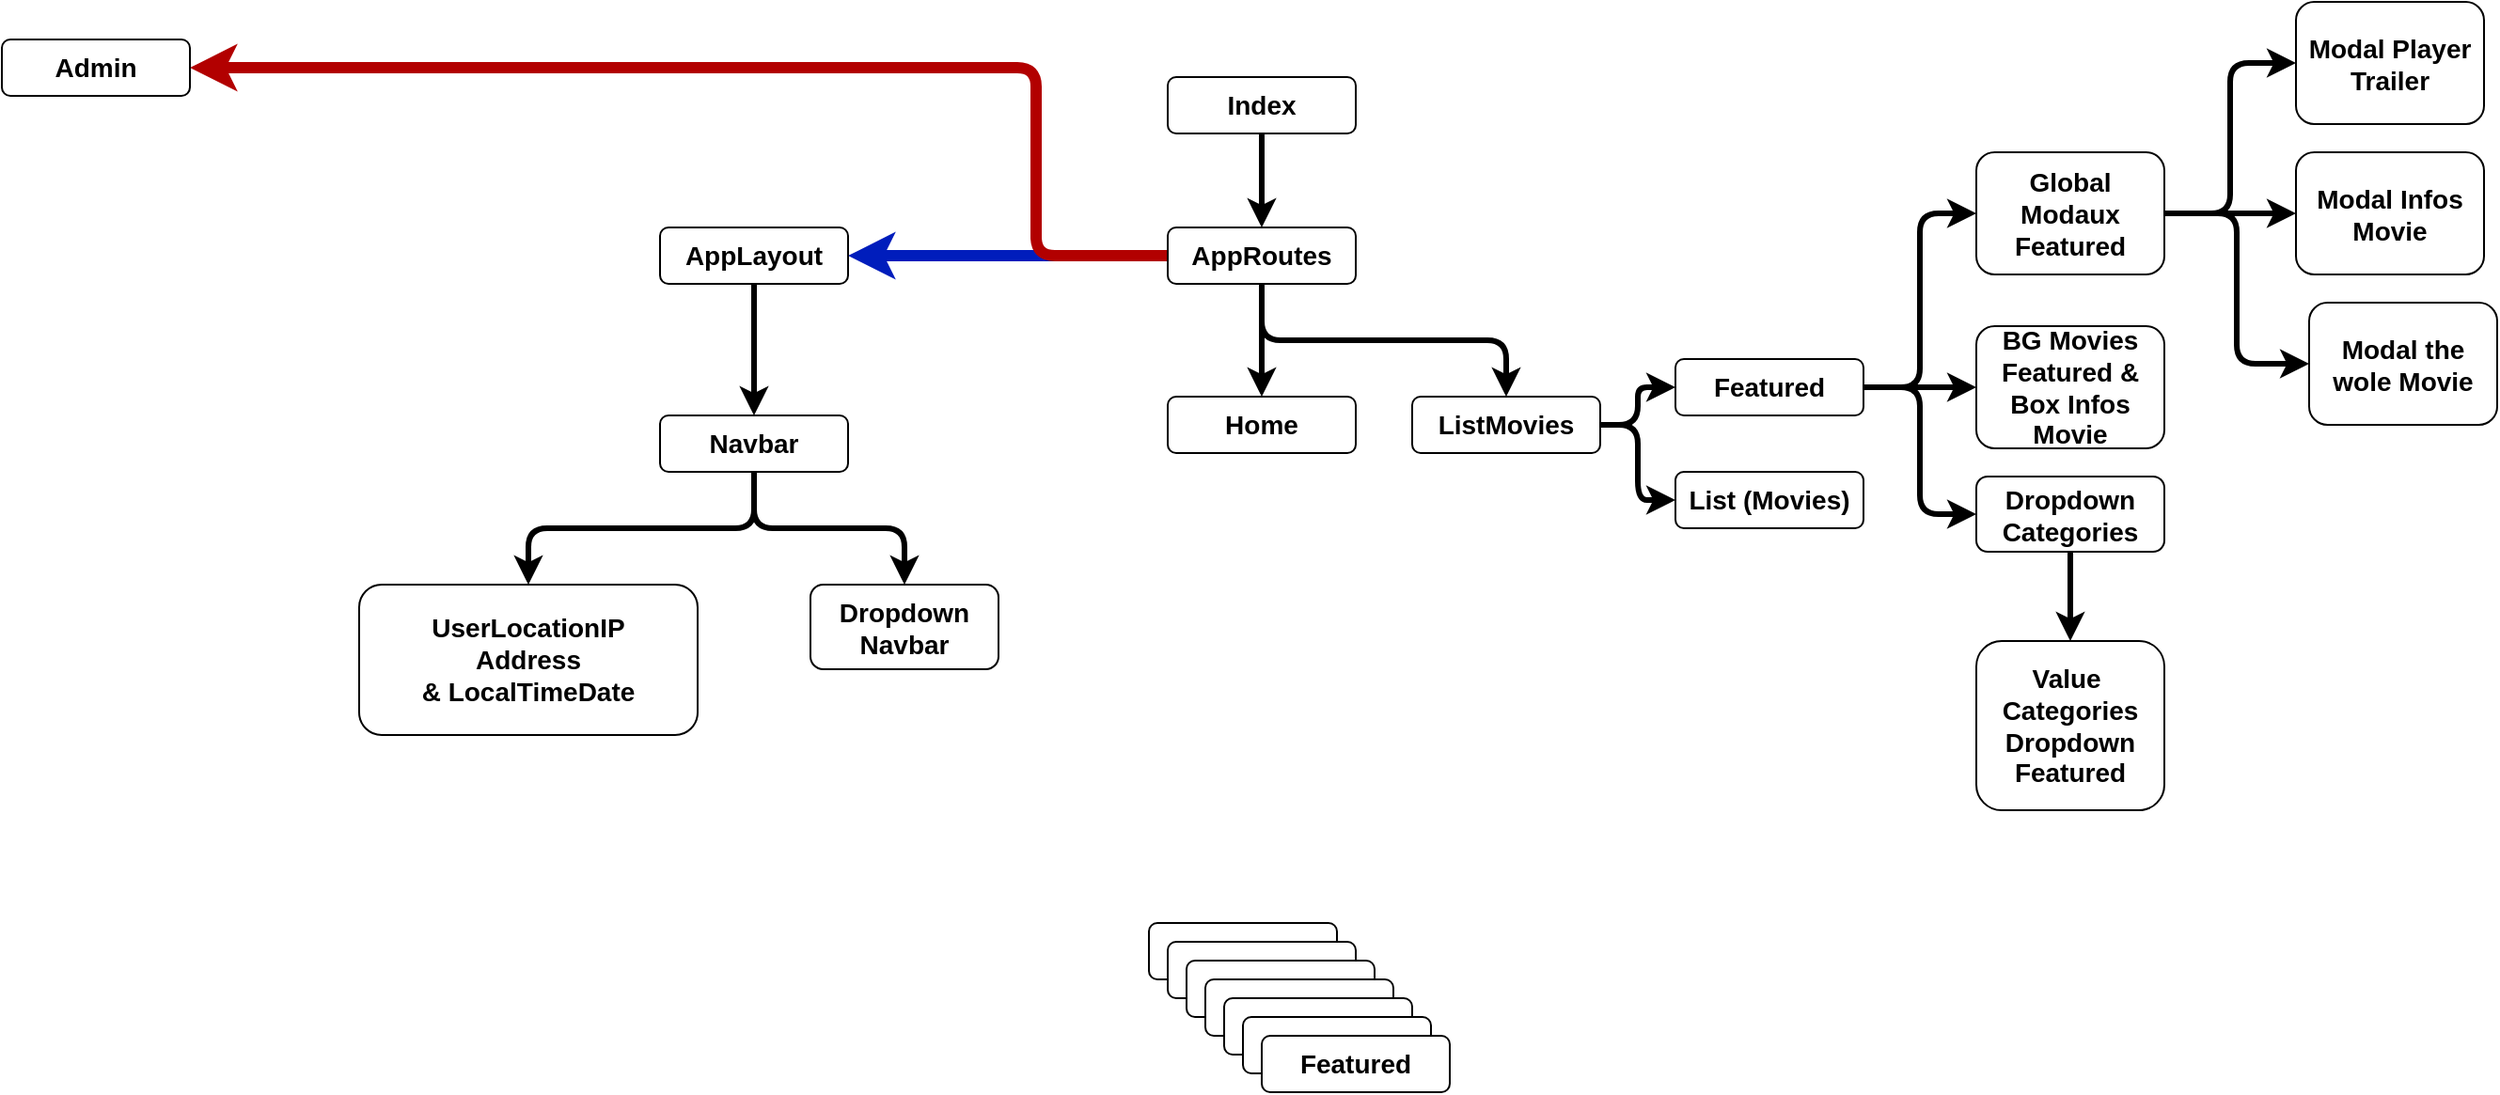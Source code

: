 <mxfile>
    <diagram id="JY6TP3y8Uayt1ppfsvsU" name="Page-1">
        <mxGraphModel dx="2172" dy="1546" grid="1" gridSize="10" guides="1" tooltips="1" connect="1" arrows="1" fold="1" page="1" pageScale="1" pageWidth="827" pageHeight="1169" math="0" shadow="0">
            <root>
                <mxCell id="0"/>
                <mxCell id="1" parent="0"/>
                <mxCell id="40" style="edgeStyle=none;html=1;exitX=0.5;exitY=1;exitDx=0;exitDy=0;entryX=0.5;entryY=0;entryDx=0;entryDy=0;fontSize=14;strokeWidth=3;" edge="1" parent="1" source="7" target="8">
                    <mxGeometry relative="1" as="geometry"/>
                </mxCell>
                <mxCell id="7" value="&lt;font style=&quot;font-size: 14px;&quot;&gt;&lt;b style=&quot;&quot;&gt;Index&lt;/b&gt;&lt;/font&gt;" style="rounded=1;whiteSpace=wrap;html=1;" vertex="1" parent="1">
                    <mxGeometry x="220" y="-10" width="100" height="30" as="geometry"/>
                </mxCell>
                <mxCell id="41" style="edgeStyle=none;html=1;exitX=0.5;exitY=1;exitDx=0;exitDy=0;strokeWidth=3;fontSize=14;" edge="1" parent="1" source="8" target="11">
                    <mxGeometry relative="1" as="geometry"/>
                </mxCell>
                <mxCell id="42" style="edgeStyle=orthogonalEdgeStyle;html=1;exitX=0.5;exitY=1;exitDx=0;exitDy=0;entryX=0.5;entryY=0;entryDx=0;entryDy=0;strokeWidth=3;fontSize=14;" edge="1" parent="1" source="8" target="10">
                    <mxGeometry relative="1" as="geometry"/>
                </mxCell>
                <mxCell id="53" style="edgeStyle=orthogonalEdgeStyle;html=1;exitX=0;exitY=0.5;exitDx=0;exitDy=0;strokeWidth=6;fontSize=14;fillColor=#0050ef;strokeColor=#001DBC;" edge="1" parent="1" source="8" target="17">
                    <mxGeometry relative="1" as="geometry"/>
                </mxCell>
                <mxCell id="57" style="edgeStyle=orthogonalEdgeStyle;html=1;exitX=0;exitY=0.5;exitDx=0;exitDy=0;entryX=1;entryY=0.5;entryDx=0;entryDy=0;strokeWidth=6;fontSize=14;fillColor=#e51400;strokeColor=#B20000;" edge="1" parent="1" source="8" target="56">
                    <mxGeometry relative="1" as="geometry">
                        <Array as="points">
                            <mxPoint x="150" y="85"/>
                            <mxPoint x="150" y="-15"/>
                        </Array>
                    </mxGeometry>
                </mxCell>
                <mxCell id="8" value="&lt;font style=&quot;font-size: 14px;&quot;&gt;&lt;b&gt;AppRoutes&lt;/b&gt;&lt;/font&gt;" style="rounded=1;whiteSpace=wrap;html=1;" vertex="1" parent="1">
                    <mxGeometry x="220" y="70" width="100" height="30" as="geometry"/>
                </mxCell>
                <mxCell id="46" style="edgeStyle=orthogonalEdgeStyle;html=1;exitX=1;exitY=0.5;exitDx=0;exitDy=0;entryX=0;entryY=0.5;entryDx=0;entryDy=0;strokeWidth=3;fontSize=14;" edge="1" parent="1" source="9" target="38">
                    <mxGeometry relative="1" as="geometry"/>
                </mxCell>
                <mxCell id="47" style="edgeStyle=orthogonalEdgeStyle;html=1;exitX=1;exitY=0.5;exitDx=0;exitDy=0;entryX=0;entryY=0.5;entryDx=0;entryDy=0;strokeWidth=3;fontSize=14;" edge="1" parent="1" source="9" target="30">
                    <mxGeometry relative="1" as="geometry"/>
                </mxCell>
                <mxCell id="48" style="edgeStyle=orthogonalEdgeStyle;html=1;exitX=1;exitY=0.5;exitDx=0;exitDy=0;entryX=0;entryY=0.5;entryDx=0;entryDy=0;strokeWidth=3;fontSize=14;" edge="1" parent="1" source="9" target="32">
                    <mxGeometry relative="1" as="geometry"/>
                </mxCell>
                <mxCell id="9" value="&lt;font style=&quot;font-size: 14px;&quot;&gt;&lt;b&gt;Featured&lt;/b&gt;&lt;/font&gt;" style="rounded=1;whiteSpace=wrap;html=1;" vertex="1" parent="1">
                    <mxGeometry x="490" y="140" width="100" height="30" as="geometry"/>
                </mxCell>
                <mxCell id="44" style="edgeStyle=orthogonalEdgeStyle;html=1;exitX=1;exitY=0.5;exitDx=0;exitDy=0;entryX=0;entryY=0.5;entryDx=0;entryDy=0;strokeWidth=3;fontSize=14;" edge="1" parent="1" source="10" target="9">
                    <mxGeometry relative="1" as="geometry"/>
                </mxCell>
                <mxCell id="45" style="edgeStyle=orthogonalEdgeStyle;html=1;exitX=1;exitY=0.5;exitDx=0;exitDy=0;entryX=0;entryY=0.5;entryDx=0;entryDy=0;strokeWidth=3;fontSize=14;" edge="1" parent="1" source="10" target="22">
                    <mxGeometry relative="1" as="geometry"/>
                </mxCell>
                <mxCell id="10" value="&lt;font style=&quot;font-size: 14px;&quot;&gt;&lt;b&gt;ListMovies&lt;/b&gt;&lt;/font&gt;" style="rounded=1;whiteSpace=wrap;html=1;" vertex="1" parent="1">
                    <mxGeometry x="350" y="160" width="100" height="30" as="geometry"/>
                </mxCell>
                <mxCell id="11" value="&lt;font style=&quot;font-size: 14px;&quot;&gt;&lt;b&gt;Home&lt;/b&gt;&lt;/font&gt;" style="rounded=1;whiteSpace=wrap;html=1;" vertex="1" parent="1">
                    <mxGeometry x="220" y="160" width="100" height="30" as="geometry"/>
                </mxCell>
                <mxCell id="12" value="&lt;font style=&quot;font-size: 14px;&quot;&gt;&lt;b&gt;UserLocationIP&lt;br&gt;Address&lt;br&gt;&amp;amp; LocalTimeDate&lt;/b&gt;&lt;/font&gt;" style="rounded=1;whiteSpace=wrap;html=1;" vertex="1" parent="1">
                    <mxGeometry x="-210" y="260" width="180" height="80" as="geometry"/>
                </mxCell>
                <mxCell id="60" style="edgeStyle=orthogonalEdgeStyle;html=1;exitX=0.5;exitY=1;exitDx=0;exitDy=0;entryX=0.5;entryY=0;entryDx=0;entryDy=0;strokeWidth=3;fontSize=14;" edge="1" parent="1" source="13" target="12">
                    <mxGeometry relative="1" as="geometry"/>
                </mxCell>
                <mxCell id="62" style="edgeStyle=orthogonalEdgeStyle;html=1;exitX=0.5;exitY=1;exitDx=0;exitDy=0;strokeWidth=3;fontSize=14;" edge="1" parent="1" source="13" target="15">
                    <mxGeometry relative="1" as="geometry"/>
                </mxCell>
                <mxCell id="13" value="&lt;span style=&quot;font-size: 14px;&quot;&gt;&lt;b&gt;Navbar&lt;/b&gt;&lt;/span&gt;" style="rounded=1;whiteSpace=wrap;html=1;" vertex="1" parent="1">
                    <mxGeometry x="-50" y="170" width="100" height="30" as="geometry"/>
                </mxCell>
                <mxCell id="15" value="&lt;font style=&quot;font-size: 14px;&quot;&gt;&lt;b&gt;Dropdown Navbar&lt;/b&gt;&lt;/font&gt;" style="rounded=1;whiteSpace=wrap;html=1;" vertex="1" parent="1">
                    <mxGeometry x="30" y="260" width="100" height="45" as="geometry"/>
                </mxCell>
                <mxCell id="59" style="edgeStyle=orthogonalEdgeStyle;html=1;exitX=0.5;exitY=1;exitDx=0;exitDy=0;entryX=0.5;entryY=0;entryDx=0;entryDy=0;strokeWidth=3;fontSize=14;" edge="1" parent="1" source="17" target="13">
                    <mxGeometry relative="1" as="geometry"/>
                </mxCell>
                <mxCell id="17" value="&lt;font style=&quot;font-size: 14px;&quot;&gt;&lt;b&gt;AppLayout&lt;/b&gt;&lt;/font&gt;" style="rounded=1;whiteSpace=wrap;html=1;" vertex="1" parent="1">
                    <mxGeometry x="-50" y="70" width="100" height="30" as="geometry"/>
                </mxCell>
                <mxCell id="22" value="&lt;span style=&quot;font-size: 14px;&quot;&gt;&lt;b&gt;List (Movies)&lt;/b&gt;&lt;/span&gt;" style="rounded=1;whiteSpace=wrap;html=1;" vertex="1" parent="1">
                    <mxGeometry x="490" y="200" width="100" height="30" as="geometry"/>
                </mxCell>
                <mxCell id="23" value="&lt;font style=&quot;font-size: 14px;&quot;&gt;&lt;b&gt;Featured&lt;/b&gt;&lt;/font&gt;" style="rounded=1;whiteSpace=wrap;html=1;" vertex="1" parent="1">
                    <mxGeometry x="210" y="440" width="100" height="30" as="geometry"/>
                </mxCell>
                <mxCell id="24" value="&lt;font style=&quot;font-size: 14px;&quot;&gt;&lt;b&gt;Featured&lt;/b&gt;&lt;/font&gt;" style="rounded=1;whiteSpace=wrap;html=1;" vertex="1" parent="1">
                    <mxGeometry x="220" y="450" width="100" height="30" as="geometry"/>
                </mxCell>
                <mxCell id="25" value="&lt;font style=&quot;font-size: 14px;&quot;&gt;&lt;b&gt;Featured&lt;/b&gt;&lt;/font&gt;" style="rounded=1;whiteSpace=wrap;html=1;" vertex="1" parent="1">
                    <mxGeometry x="230" y="460" width="100" height="30" as="geometry"/>
                </mxCell>
                <mxCell id="26" value="&lt;font style=&quot;font-size: 14px;&quot;&gt;&lt;b&gt;Featured&lt;/b&gt;&lt;/font&gt;" style="rounded=1;whiteSpace=wrap;html=1;" vertex="1" parent="1">
                    <mxGeometry x="240" y="470" width="100" height="30" as="geometry"/>
                </mxCell>
                <mxCell id="27" value="&lt;font style=&quot;font-size: 14px;&quot;&gt;&lt;b&gt;Featured&lt;/b&gt;&lt;/font&gt;" style="rounded=1;whiteSpace=wrap;html=1;" vertex="1" parent="1">
                    <mxGeometry x="250" y="480" width="100" height="30" as="geometry"/>
                </mxCell>
                <mxCell id="28" value="&lt;font style=&quot;font-size: 14px;&quot;&gt;&lt;b&gt;Featured&lt;/b&gt;&lt;/font&gt;" style="rounded=1;whiteSpace=wrap;html=1;" vertex="1" parent="1">
                    <mxGeometry x="260" y="490" width="100" height="30" as="geometry"/>
                </mxCell>
                <mxCell id="29" value="&lt;font style=&quot;font-size: 14px;&quot;&gt;&lt;b&gt;Featured&lt;/b&gt;&lt;/font&gt;" style="rounded=1;whiteSpace=wrap;html=1;" vertex="1" parent="1">
                    <mxGeometry x="270" y="500" width="100" height="30" as="geometry"/>
                </mxCell>
                <mxCell id="52" style="edgeStyle=orthogonalEdgeStyle;html=1;exitX=0.5;exitY=1;exitDx=0;exitDy=0;entryX=0.5;entryY=0;entryDx=0;entryDy=0;strokeWidth=3;fontSize=14;" edge="1" parent="1" source="30" target="39">
                    <mxGeometry relative="1" as="geometry"/>
                </mxCell>
                <mxCell id="30" value="&lt;font style=&quot;font-size: 14px;&quot;&gt;&lt;b&gt;Dropdown Categories&lt;/b&gt;&lt;/font&gt;" style="rounded=1;whiteSpace=wrap;html=1;" vertex="1" parent="1">
                    <mxGeometry x="650" y="202.5" width="100" height="40" as="geometry"/>
                </mxCell>
                <mxCell id="49" style="edgeStyle=orthogonalEdgeStyle;html=1;exitX=1;exitY=0.5;exitDx=0;exitDy=0;strokeWidth=3;fontSize=14;" edge="1" parent="1" source="32" target="37">
                    <mxGeometry relative="1" as="geometry"/>
                </mxCell>
                <mxCell id="50" style="edgeStyle=orthogonalEdgeStyle;html=1;exitX=1;exitY=0.5;exitDx=0;exitDy=0;entryX=0;entryY=0.5;entryDx=0;entryDy=0;strokeWidth=3;fontSize=14;" edge="1" parent="1" source="32" target="35">
                    <mxGeometry relative="1" as="geometry"/>
                </mxCell>
                <mxCell id="51" style="edgeStyle=orthogonalEdgeStyle;html=1;exitX=1;exitY=0.5;exitDx=0;exitDy=0;entryX=0;entryY=0.5;entryDx=0;entryDy=0;strokeWidth=3;fontSize=14;" edge="1" parent="1" source="32" target="36">
                    <mxGeometry relative="1" as="geometry"/>
                </mxCell>
                <mxCell id="32" value="&lt;font style=&quot;font-size: 14px;&quot;&gt;&lt;b&gt;Global Modaux Featured&lt;/b&gt;&lt;/font&gt;" style="rounded=1;whiteSpace=wrap;html=1;" vertex="1" parent="1">
                    <mxGeometry x="650" y="30" width="100" height="65" as="geometry"/>
                </mxCell>
                <mxCell id="35" value="&lt;font style=&quot;font-size: 14px;&quot;&gt;&lt;b&gt;Modal Player Trailer&lt;/b&gt;&lt;/font&gt;" style="rounded=1;whiteSpace=wrap;html=1;" vertex="1" parent="1">
                    <mxGeometry x="820" y="-50" width="100" height="65" as="geometry"/>
                </mxCell>
                <mxCell id="36" value="&lt;font style=&quot;font-size: 14px;&quot;&gt;&lt;b&gt;Modal the wole Movie&lt;/b&gt;&lt;/font&gt;" style="rounded=1;whiteSpace=wrap;html=1;" vertex="1" parent="1">
                    <mxGeometry x="827" y="110" width="100" height="65" as="geometry"/>
                </mxCell>
                <mxCell id="37" value="&lt;font style=&quot;font-size: 14px;&quot;&gt;&lt;b&gt;Modal Infos Movie&lt;/b&gt;&lt;/font&gt;" style="rounded=1;whiteSpace=wrap;html=1;" vertex="1" parent="1">
                    <mxGeometry x="820" y="30" width="100" height="65" as="geometry"/>
                </mxCell>
                <mxCell id="38" value="&lt;span style=&quot;font-size: 14px;&quot;&gt;&lt;b&gt;BG Movies Featured &amp;amp; Box Infos Movie&lt;/b&gt;&lt;/span&gt;" style="rounded=1;whiteSpace=wrap;html=1;" vertex="1" parent="1">
                    <mxGeometry x="650" y="122.5" width="100" height="65" as="geometry"/>
                </mxCell>
                <mxCell id="39" value="&lt;font style=&quot;font-size: 14px;&quot;&gt;&lt;b&gt;Value&amp;nbsp; Categories Dropdown Featured&lt;/b&gt;&lt;/font&gt;" style="rounded=1;whiteSpace=wrap;html=1;" vertex="1" parent="1">
                    <mxGeometry x="650" y="290" width="100" height="90" as="geometry"/>
                </mxCell>
                <mxCell id="56" value="&lt;font style=&quot;font-size: 14px;&quot;&gt;&lt;b&gt;Admin&lt;/b&gt;&lt;/font&gt;" style="rounded=1;whiteSpace=wrap;html=1;" vertex="1" parent="1">
                    <mxGeometry x="-400" y="-30" width="100" height="30" as="geometry"/>
                </mxCell>
            </root>
        </mxGraphModel>
    </diagram>
</mxfile>